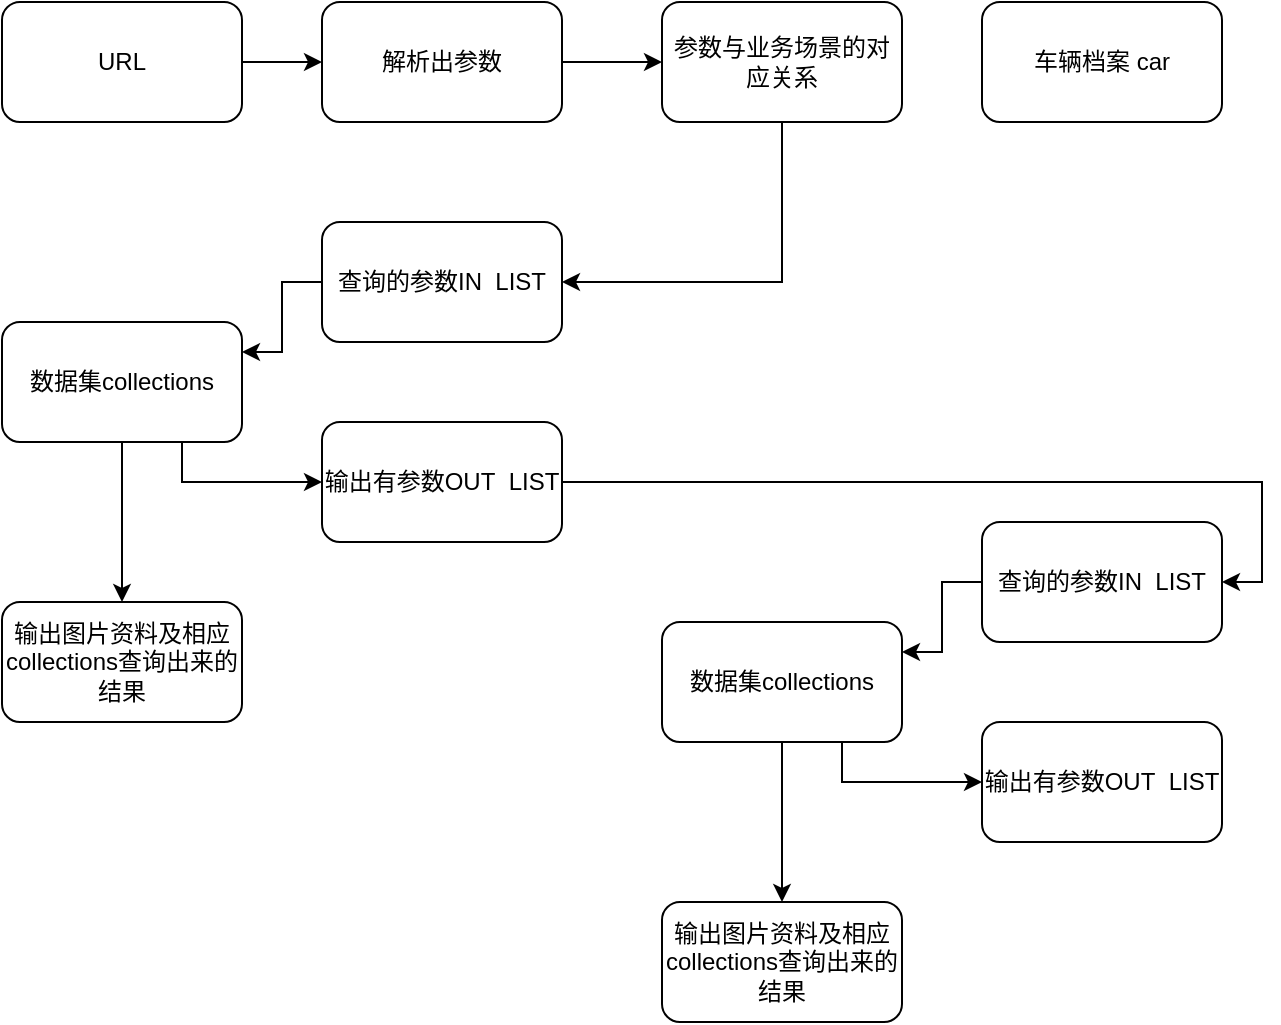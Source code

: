 <mxfile version="13.3.5" type="github">
  <diagram id="e9UiTfiHcr35FhOPyFHr" name="Page-1">
    <mxGraphModel dx="1360" dy="802" grid="1" gridSize="10" guides="1" tooltips="1" connect="1" arrows="1" fold="1" page="1" pageScale="1" pageWidth="1920" pageHeight="1200" math="0" shadow="0">
      <root>
        <mxCell id="0" />
        <mxCell id="1" parent="0" />
        <mxCell id="Jx1giT7bDCoMtXLS9Xqi-11" style="edgeStyle=orthogonalEdgeStyle;rounded=0;orthogonalLoop=1;jettySize=auto;html=1;exitX=1;exitY=0.5;exitDx=0;exitDy=0;entryX=0;entryY=0.5;entryDx=0;entryDy=0;" edge="1" parent="1" source="Jx1giT7bDCoMtXLS9Xqi-1" target="Jx1giT7bDCoMtXLS9Xqi-2">
          <mxGeometry relative="1" as="geometry" />
        </mxCell>
        <mxCell id="Jx1giT7bDCoMtXLS9Xqi-1" value="URL" style="rounded=1;whiteSpace=wrap;html=1;" vertex="1" parent="1">
          <mxGeometry x="240" y="240" width="120" height="60" as="geometry" />
        </mxCell>
        <mxCell id="Jx1giT7bDCoMtXLS9Xqi-12" style="edgeStyle=orthogonalEdgeStyle;rounded=0;orthogonalLoop=1;jettySize=auto;html=1;exitX=1;exitY=0.5;exitDx=0;exitDy=0;entryX=0;entryY=0.5;entryDx=0;entryDy=0;" edge="1" parent="1" source="Jx1giT7bDCoMtXLS9Xqi-2" target="Jx1giT7bDCoMtXLS9Xqi-3">
          <mxGeometry relative="1" as="geometry" />
        </mxCell>
        <mxCell id="Jx1giT7bDCoMtXLS9Xqi-2" value="解析出参数" style="rounded=1;whiteSpace=wrap;html=1;" vertex="1" parent="1">
          <mxGeometry x="400" y="240" width="120" height="60" as="geometry" />
        </mxCell>
        <mxCell id="Jx1giT7bDCoMtXLS9Xqi-15" style="edgeStyle=orthogonalEdgeStyle;rounded=0;orthogonalLoop=1;jettySize=auto;html=1;exitX=0.5;exitY=1;exitDx=0;exitDy=0;entryX=1;entryY=0.5;entryDx=0;entryDy=0;" edge="1" parent="1" source="Jx1giT7bDCoMtXLS9Xqi-3" target="Jx1giT7bDCoMtXLS9Xqi-5">
          <mxGeometry relative="1" as="geometry" />
        </mxCell>
        <mxCell id="Jx1giT7bDCoMtXLS9Xqi-3" value="参数与业务场景的对应关系" style="rounded=1;whiteSpace=wrap;html=1;" vertex="1" parent="1">
          <mxGeometry x="570" y="240" width="120" height="60" as="geometry" />
        </mxCell>
        <mxCell id="Jx1giT7bDCoMtXLS9Xqi-8" style="edgeStyle=orthogonalEdgeStyle;rounded=0;orthogonalLoop=1;jettySize=auto;html=1;exitX=0.75;exitY=1;exitDx=0;exitDy=0;entryX=0;entryY=0.5;entryDx=0;entryDy=0;" edge="1" parent="1" source="Jx1giT7bDCoMtXLS9Xqi-4" target="Jx1giT7bDCoMtXLS9Xqi-6">
          <mxGeometry relative="1" as="geometry" />
        </mxCell>
        <mxCell id="Jx1giT7bDCoMtXLS9Xqi-10" style="edgeStyle=orthogonalEdgeStyle;rounded=0;orthogonalLoop=1;jettySize=auto;html=1;exitX=0.5;exitY=1;exitDx=0;exitDy=0;entryX=0.5;entryY=0;entryDx=0;entryDy=0;" edge="1" parent="1" source="Jx1giT7bDCoMtXLS9Xqi-4" target="Jx1giT7bDCoMtXLS9Xqi-9">
          <mxGeometry relative="1" as="geometry" />
        </mxCell>
        <mxCell id="Jx1giT7bDCoMtXLS9Xqi-4" value="数据集collections" style="rounded=1;whiteSpace=wrap;html=1;" vertex="1" parent="1">
          <mxGeometry x="240" y="400" width="120" height="60" as="geometry" />
        </mxCell>
        <mxCell id="Jx1giT7bDCoMtXLS9Xqi-7" style="edgeStyle=orthogonalEdgeStyle;rounded=0;orthogonalLoop=1;jettySize=auto;html=1;exitX=0;exitY=0.5;exitDx=0;exitDy=0;entryX=1;entryY=0.25;entryDx=0;entryDy=0;" edge="1" parent="1" source="Jx1giT7bDCoMtXLS9Xqi-5" target="Jx1giT7bDCoMtXLS9Xqi-4">
          <mxGeometry relative="1" as="geometry" />
        </mxCell>
        <mxCell id="Jx1giT7bDCoMtXLS9Xqi-5" value="查询的参数IN&amp;nbsp; LIST" style="rounded=1;whiteSpace=wrap;html=1;" vertex="1" parent="1">
          <mxGeometry x="400" y="350" width="120" height="60" as="geometry" />
        </mxCell>
        <mxCell id="Jx1giT7bDCoMtXLS9Xqi-24" style="edgeStyle=orthogonalEdgeStyle;rounded=0;orthogonalLoop=1;jettySize=auto;html=1;exitX=1;exitY=0.5;exitDx=0;exitDy=0;entryX=1;entryY=0.5;entryDx=0;entryDy=0;" edge="1" parent="1" source="Jx1giT7bDCoMtXLS9Xqi-6" target="Jx1giT7bDCoMtXLS9Xqi-20">
          <mxGeometry relative="1" as="geometry" />
        </mxCell>
        <mxCell id="Jx1giT7bDCoMtXLS9Xqi-6" value="输出有参数OUT&amp;nbsp; LIST" style="rounded=1;whiteSpace=wrap;html=1;" vertex="1" parent="1">
          <mxGeometry x="400" y="450" width="120" height="60" as="geometry" />
        </mxCell>
        <mxCell id="Jx1giT7bDCoMtXLS9Xqi-9" value="输出图片资料及相应collections查询出来的结果" style="rounded=1;whiteSpace=wrap;html=1;" vertex="1" parent="1">
          <mxGeometry x="240" y="540" width="120" height="60" as="geometry" />
        </mxCell>
        <mxCell id="Jx1giT7bDCoMtXLS9Xqi-13" value="车辆档案 car" style="rounded=1;whiteSpace=wrap;html=1;" vertex="1" parent="1">
          <mxGeometry x="730" y="240" width="120" height="60" as="geometry" />
        </mxCell>
        <mxCell id="Jx1giT7bDCoMtXLS9Xqi-16" style="edgeStyle=orthogonalEdgeStyle;rounded=0;orthogonalLoop=1;jettySize=auto;html=1;exitX=0.75;exitY=1;exitDx=0;exitDy=0;entryX=0;entryY=0.5;entryDx=0;entryDy=0;" edge="1" parent="1" source="Jx1giT7bDCoMtXLS9Xqi-18" target="Jx1giT7bDCoMtXLS9Xqi-21">
          <mxGeometry relative="1" as="geometry" />
        </mxCell>
        <mxCell id="Jx1giT7bDCoMtXLS9Xqi-17" style="edgeStyle=orthogonalEdgeStyle;rounded=0;orthogonalLoop=1;jettySize=auto;html=1;exitX=0.5;exitY=1;exitDx=0;exitDy=0;entryX=0.5;entryY=0;entryDx=0;entryDy=0;" edge="1" parent="1" source="Jx1giT7bDCoMtXLS9Xqi-18" target="Jx1giT7bDCoMtXLS9Xqi-22">
          <mxGeometry relative="1" as="geometry" />
        </mxCell>
        <mxCell id="Jx1giT7bDCoMtXLS9Xqi-18" value="数据集collections" style="rounded=1;whiteSpace=wrap;html=1;" vertex="1" parent="1">
          <mxGeometry x="570" y="550" width="120" height="60" as="geometry" />
        </mxCell>
        <mxCell id="Jx1giT7bDCoMtXLS9Xqi-19" style="edgeStyle=orthogonalEdgeStyle;rounded=0;orthogonalLoop=1;jettySize=auto;html=1;exitX=0;exitY=0.5;exitDx=0;exitDy=0;entryX=1;entryY=0.25;entryDx=0;entryDy=0;" edge="1" parent="1" source="Jx1giT7bDCoMtXLS9Xqi-20" target="Jx1giT7bDCoMtXLS9Xqi-18">
          <mxGeometry relative="1" as="geometry" />
        </mxCell>
        <mxCell id="Jx1giT7bDCoMtXLS9Xqi-20" value="查询的参数IN&amp;nbsp; LIST" style="rounded=1;whiteSpace=wrap;html=1;" vertex="1" parent="1">
          <mxGeometry x="730" y="500" width="120" height="60" as="geometry" />
        </mxCell>
        <mxCell id="Jx1giT7bDCoMtXLS9Xqi-21" value="输出有参数OUT&amp;nbsp; LIST" style="rounded=1;whiteSpace=wrap;html=1;" vertex="1" parent="1">
          <mxGeometry x="730" y="600" width="120" height="60" as="geometry" />
        </mxCell>
        <mxCell id="Jx1giT7bDCoMtXLS9Xqi-22" value="输出图片资料及相应collections查询出来的结果" style="rounded=1;whiteSpace=wrap;html=1;" vertex="1" parent="1">
          <mxGeometry x="570" y="690" width="120" height="60" as="geometry" />
        </mxCell>
      </root>
    </mxGraphModel>
  </diagram>
</mxfile>
